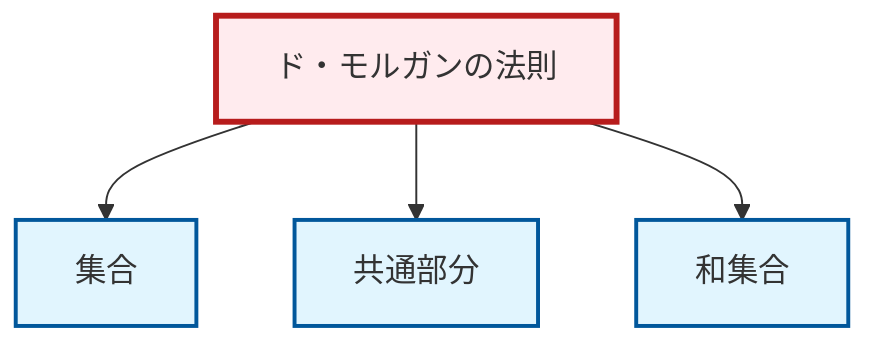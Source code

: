 graph TD
    classDef definition fill:#e1f5fe,stroke:#01579b,stroke-width:2px
    classDef theorem fill:#f3e5f5,stroke:#4a148c,stroke-width:2px
    classDef axiom fill:#fff3e0,stroke:#e65100,stroke-width:2px
    classDef example fill:#e8f5e9,stroke:#1b5e20,stroke-width:2px
    classDef current fill:#ffebee,stroke:#b71c1c,stroke-width:3px
    thm-de-morgan["ド・モルガンの法則"]:::theorem
    def-set["集合"]:::definition
    def-union["和集合"]:::definition
    def-intersection["共通部分"]:::definition
    thm-de-morgan --> def-set
    thm-de-morgan --> def-intersection
    thm-de-morgan --> def-union
    class thm-de-morgan current